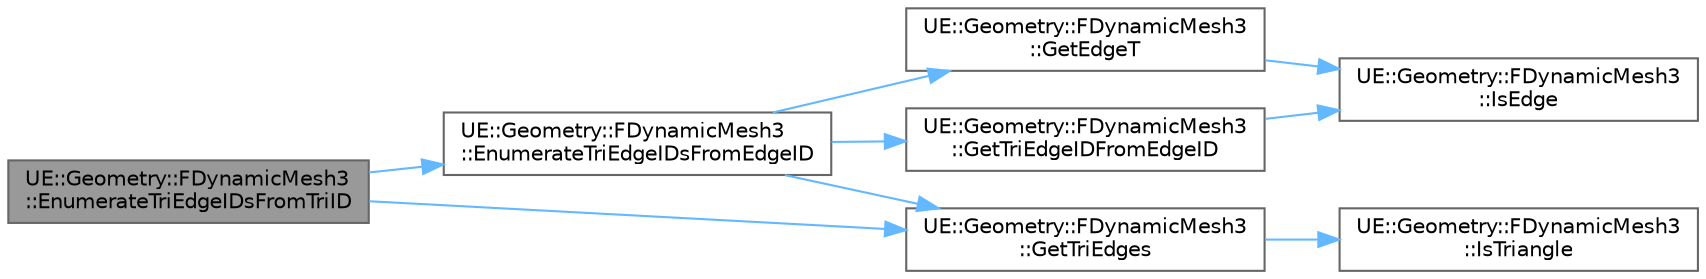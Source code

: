 digraph "UE::Geometry::FDynamicMesh3::EnumerateTriEdgeIDsFromTriID"
{
 // INTERACTIVE_SVG=YES
 // LATEX_PDF_SIZE
  bgcolor="transparent";
  edge [fontname=Helvetica,fontsize=10,labelfontname=Helvetica,labelfontsize=10];
  node [fontname=Helvetica,fontsize=10,shape=box,height=0.2,width=0.4];
  rankdir="LR";
  Node1 [id="Node000001",label="UE::Geometry::FDynamicMesh3\l::EnumerateTriEdgeIDsFromTriID",height=0.2,width=0.4,color="gray40", fillcolor="grey60", style="filled", fontcolor="black",tooltip="Applies a given function to both TriEdgeIDs which each EdgeID in a given Triangle is associated with."];
  Node1 -> Node2 [id="edge1_Node000001_Node000002",color="steelblue1",style="solid",tooltip=" "];
  Node2 [id="Node000002",label="UE::Geometry::FDynamicMesh3\l::EnumerateTriEdgeIDsFromEdgeID",height=0.2,width=0.4,color="grey40", fillcolor="white", style="filled",URL="$d2/d27/classUE_1_1Geometry_1_1FDynamicMesh3.html#a1da731e8a46571f74b5f7d79eaf7ae6e",tooltip="Applies a given function to both TriEdgeIDs which a given EdgeID is associated with."];
  Node2 -> Node3 [id="edge2_Node000002_Node000003",color="steelblue1",style="solid",tooltip=" "];
  Node3 [id="Node000003",label="UE::Geometry::FDynamicMesh3\l::GetEdgeT",height=0.2,width=0.4,color="grey40", fillcolor="white", style="filled",URL="$d2/d27/classUE_1_1Geometry_1_1FDynamicMesh3.html#a3647022d33138afab1ed4d867ea5c1d4",tooltip="Get the triangle pair for an edge."];
  Node3 -> Node4 [id="edge3_Node000003_Node000004",color="steelblue1",style="solid",tooltip=" "];
  Node4 [id="Node000004",label="UE::Geometry::FDynamicMesh3\l::IsEdge",height=0.2,width=0.4,color="grey40", fillcolor="white", style="filled",URL="$d2/d27/classUE_1_1Geometry_1_1FDynamicMesh3.html#a5de03cd87a2294d638b87074d085a616",tooltip=" "];
  Node2 -> Node5 [id="edge4_Node000002_Node000005",color="steelblue1",style="solid",tooltip=" "];
  Node5 [id="Node000005",label="UE::Geometry::FDynamicMesh3\l::GetTriEdgeIDFromEdgeID",height=0.2,width=0.4,color="grey40", fillcolor="white", style="filled",URL="$d2/d27/classUE_1_1Geometry_1_1FDynamicMesh3.html#af0169acd7dfe7f66c9bced3548847756",tooltip="Return (triangle, edge_index) representation for given Edge ID."];
  Node5 -> Node4 [id="edge5_Node000005_Node000004",color="steelblue1",style="solid",tooltip=" "];
  Node2 -> Node6 [id="edge6_Node000002_Node000006",color="steelblue1",style="solid",tooltip=" "];
  Node6 [id="Node000006",label="UE::Geometry::FDynamicMesh3\l::GetTriEdges",height=0.2,width=0.4,color="grey40", fillcolor="white", style="filled",URL="$d2/d27/classUE_1_1Geometry_1_1FDynamicMesh3.html#af44c0f52fce24a0eeac2167bbffb9e4f",tooltip="Get triangle edges."];
  Node6 -> Node7 [id="edge7_Node000006_Node000007",color="steelblue1",style="solid",tooltip=" "];
  Node7 [id="Node000007",label="UE::Geometry::FDynamicMesh3\l::IsTriangle",height=0.2,width=0.4,color="grey40", fillcolor="white", style="filled",URL="$d2/d27/classUE_1_1Geometry_1_1FDynamicMesh3.html#a8d4171fc3f2fd5c3624d162ac81b2b29",tooltip=" "];
  Node1 -> Node6 [id="edge8_Node000001_Node000006",color="steelblue1",style="solid",tooltip=" "];
}
